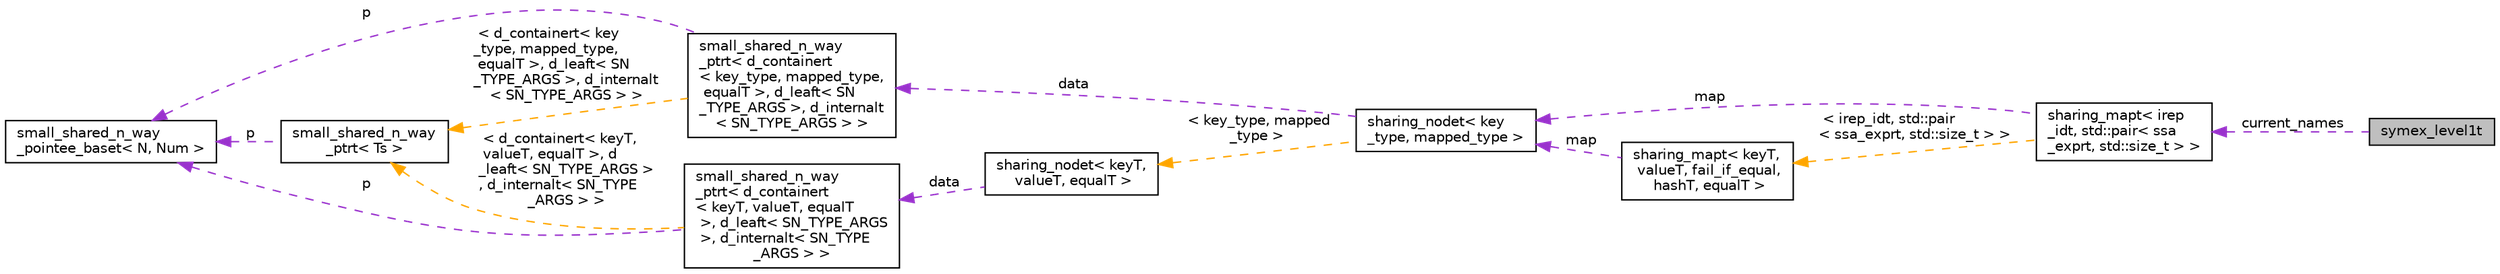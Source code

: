 digraph "symex_level1t"
{
 // LATEX_PDF_SIZE
  bgcolor="transparent";
  edge [fontname="Helvetica",fontsize="10",labelfontname="Helvetica",labelfontsize="10"];
  node [fontname="Helvetica",fontsize="10",shape=record];
  rankdir="LR";
  Node1 [label="symex_level1t",height=0.2,width=0.4,color="black", fillcolor="grey75", style="filled", fontcolor="black",tooltip="Functor to set the level 1 renaming of SSA expressions."];
  Node2 -> Node1 [dir="back",color="darkorchid3",fontsize="10",style="dashed",label=" current_names" ,fontname="Helvetica"];
  Node2 [label="sharing_mapt\< irep\l_idt, std::pair\< ssa\l_exprt, std::size_t \> \>",height=0.2,width=0.4,color="black",URL="$classsharing__mapt.html",tooltip=" "];
  Node3 -> Node2 [dir="back",color="darkorchid3",fontsize="10",style="dashed",label=" map" ,fontname="Helvetica"];
  Node3 [label="sharing_nodet\< key\l_type, mapped_type \>",height=0.2,width=0.4,color="black",URL="$classsharing__nodet.html",tooltip=" "];
  Node4 -> Node3 [dir="back",color="darkorchid3",fontsize="10",style="dashed",label=" data" ,fontname="Helvetica"];
  Node4 [label="small_shared_n_way\l_ptrt\< d_containert\l\< key_type, mapped_type,\l equalT \>, d_leaft\< SN\l_TYPE_ARGS \>, d_internalt\l\< SN_TYPE_ARGS \> \>",height=0.2,width=0.4,color="black",URL="$classsmall__shared__n__way__ptrt.html",tooltip=" "];
  Node5 -> Node4 [dir="back",color="darkorchid3",fontsize="10",style="dashed",label=" p" ,fontname="Helvetica"];
  Node5 [label="small_shared_n_way\l_pointee_baset\< N, Num \>",height=0.2,width=0.4,color="black",URL="$classsmall__shared__n__way__pointee__baset.html",tooltip=" "];
  Node6 -> Node4 [dir="back",color="orange",fontsize="10",style="dashed",label=" \< d_containert\< key\l_type, mapped_type,\l equalT \>, d_leaft\< SN\l_TYPE_ARGS \>, d_internalt\l\< SN_TYPE_ARGS \> \>" ,fontname="Helvetica"];
  Node6 [label="small_shared_n_way\l_ptrt\< Ts \>",height=0.2,width=0.4,color="black",URL="$classsmall__shared__n__way__ptrt.html",tooltip="This class is similar to small_shared_ptrt and boost's intrusive_ptr."];
  Node5 -> Node6 [dir="back",color="darkorchid3",fontsize="10",style="dashed",label=" p" ,fontname="Helvetica"];
  Node7 -> Node3 [dir="back",color="orange",fontsize="10",style="dashed",label=" \< key_type, mapped\l_type \>" ,fontname="Helvetica"];
  Node7 [label="sharing_nodet\< keyT,\l valueT, equalT \>",height=0.2,width=0.4,color="black",URL="$classsharing__nodet.html",tooltip=" "];
  Node8 -> Node7 [dir="back",color="darkorchid3",fontsize="10",style="dashed",label=" data" ,fontname="Helvetica"];
  Node8 [label="small_shared_n_way\l_ptrt\< d_containert\l\< keyT, valueT, equalT\l \>, d_leaft\< SN_TYPE_ARGS\l \>, d_internalt\< SN_TYPE\l_ARGS \> \>",height=0.2,width=0.4,color="black",URL="$classsmall__shared__n__way__ptrt.html",tooltip=" "];
  Node5 -> Node8 [dir="back",color="darkorchid3",fontsize="10",style="dashed",label=" p" ,fontname="Helvetica"];
  Node6 -> Node8 [dir="back",color="orange",fontsize="10",style="dashed",label=" \< d_containert\< keyT,\l valueT, equalT \>, d\l_leaft\< SN_TYPE_ARGS \>\l, d_internalt\< SN_TYPE\l_ARGS \> \>" ,fontname="Helvetica"];
  Node9 -> Node2 [dir="back",color="orange",fontsize="10",style="dashed",label=" \< irep_idt, std::pair\l\< ssa_exprt, std::size_t \> \>" ,fontname="Helvetica"];
  Node9 [label="sharing_mapt\< keyT,\l valueT, fail_if_equal,\l hashT, equalT \>",height=0.2,width=0.4,color="black",URL="$classsharing__mapt.html",tooltip="A map implemented as a tree where subtrees can be shared between different maps."];
  Node3 -> Node9 [dir="back",color="darkorchid3",fontsize="10",style="dashed",label=" map" ,fontname="Helvetica"];
}
